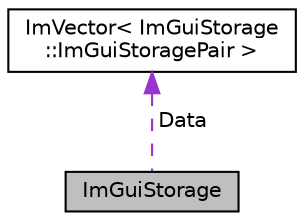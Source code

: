digraph "ImGuiStorage"
{
 // LATEX_PDF_SIZE
  edge [fontname="Helvetica",fontsize="10",labelfontname="Helvetica",labelfontsize="10"];
  node [fontname="Helvetica",fontsize="10",shape=record];
  Node1 [label="ImGuiStorage",height=0.2,width=0.4,color="black", fillcolor="grey75", style="filled", fontcolor="black",tooltip=" "];
  Node2 -> Node1 [dir="back",color="darkorchid3",fontsize="10",style="dashed",label=" Data" ];
  Node2 [label="ImVector\< ImGuiStorage\l::ImGuiStoragePair \>",height=0.2,width=0.4,color="black", fillcolor="white", style="filled",URL="$struct_im_vector.html",tooltip=" "];
}
